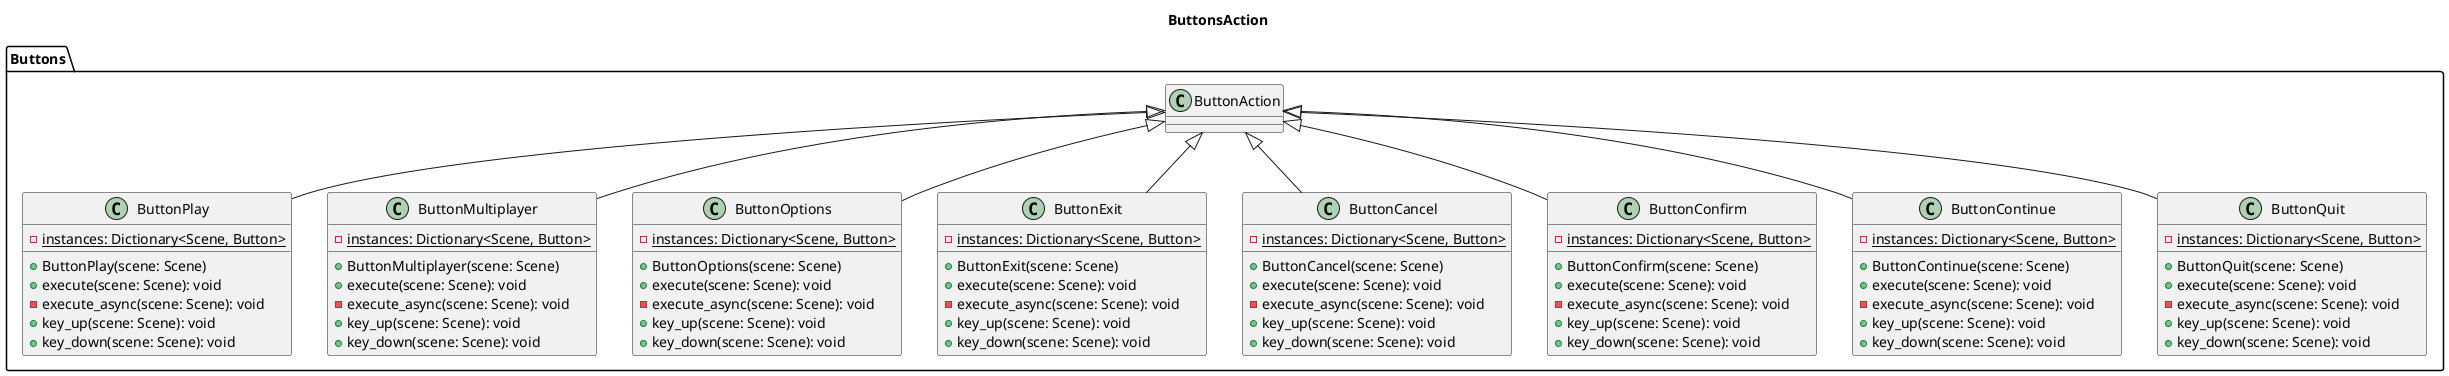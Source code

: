 @startuml

title ButtonsAction

package Buttons {
    class ButtonAction

    class ButtonPlay {
        - {static} instances: Dictionary<Scene, Button>
        + ButtonPlay(scene: Scene)
        + execute(scene: Scene): void
        - execute_async(scene: Scene): void
        + key_up(scene: Scene): void
        + key_down(scene: Scene): void
    }
    ButtonAction <|-- ButtonPlay

    class ButtonMultiplayer{
        - {static} instances: Dictionary<Scene, Button>
        + ButtonMultiplayer(scene: Scene)
        + execute(scene: Scene): void
        - execute_async(scene: Scene): void
        + key_up(scene: Scene): void
        + key_down(scene: Scene): void
    }
    ButtonAction <|-- ButtonOptions

    class ButtonOptions{
        - {static} instances: Dictionary<Scene, Button>
        + ButtonOptions(scene: Scene)
        + execute(scene: Scene): void
        - execute_async(scene: Scene): void
        + key_up(scene: Scene): void
        + key_down(scene: Scene): void
    }
    ButtonAction <|-- ButtonMultiplayer
    
    class ButtonExit{
        - {static} instances: Dictionary<Scene, Button>
        + ButtonExit(scene: Scene)
        + execute(scene: Scene): void
        - execute_async(scene: Scene): void
        + key_up(scene: Scene): void
        + key_down(scene: Scene): void
    }
    ButtonAction <|-- ButtonExit

    class ButtonCancel{
        - {static} instances: Dictionary<Scene, Button>
        + ButtonCancel(scene: Scene)
        + execute(scene: Scene): void
        - execute_async(scene: Scene): void
        + key_up(scene: Scene): void
        + key_down(scene: Scene): void
    }
    ButtonAction <|-- ButtonConfirm

    class ButtonConfirm{
        - {static} instances: Dictionary<Scene, Button>
        + ButtonConfirm(scene: Scene)
        + execute(scene: Scene): void
        - execute_async(scene: Scene): void
        + key_up(scene: Scene): void
        + key_down(scene: Scene): void
    }
    ButtonAction <|-- ButtonCancel
    
    class ButtonContinue{
        - {static} instances: Dictionary<Scene, Button>
        + ButtonContinue(scene: Scene)
        + execute(scene: Scene): void
        - execute_async(scene: Scene): void
        + key_up(scene: Scene): void
        + key_down(scene: Scene): void
    }
    ButtonAction <|-- ButtonContinue
    
    class ButtonQuit{
        - {static} instances: Dictionary<Scene, Button>
        + ButtonQuit(scene: Scene)
        + execute(scene: Scene): void
        - execute_async(scene: Scene): void
        + key_up(scene: Scene): void
        + key_down(scene: Scene): void
    }
    ButtonAction <|-- ButtonQuit
}

@enduml
